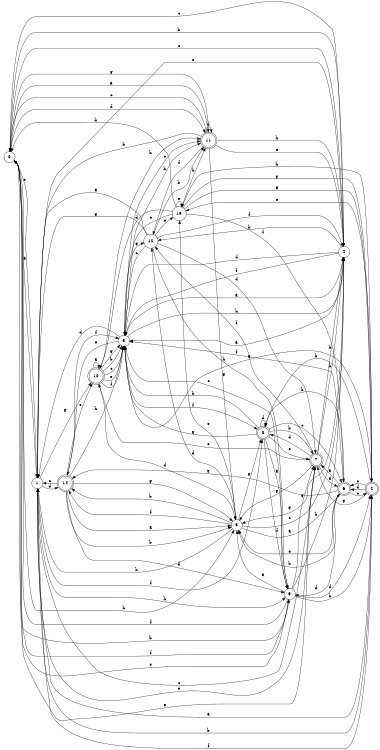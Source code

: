 digraph n12_8 {
__start0 [label="" shape="none"];

rankdir=LR;
size="8,5";

s0 [style="filled", color="black", fillcolor="white" shape="circle", label="0"];
s1 [style="filled", color="black", fillcolor="white" shape="circle", label="1"];
s2 [style="rounded,filled", color="black", fillcolor="white" shape="doublecircle", label="2"];
s3 [style="filled", color="black", fillcolor="white" shape="circle", label="3"];
s4 [style="filled", color="black", fillcolor="white" shape="circle", label="4"];
s5 [style="filled", color="black", fillcolor="white" shape="circle", label="5"];
s6 [style="rounded,filled", color="black", fillcolor="white" shape="doublecircle", label="6"];
s7 [style="rounded,filled", color="black", fillcolor="white" shape="doublecircle", label="7"];
s8 [style="rounded,filled", color="black", fillcolor="white" shape="doublecircle", label="8"];
s9 [style="filled", color="black", fillcolor="white" shape="circle", label="9"];
s10 [style="rounded,filled", color="black", fillcolor="white" shape="doublecircle", label="10"];
s11 [style="rounded,filled", color="black", fillcolor="white" shape="doublecircle", label="11"];
s12 [style="filled", color="black", fillcolor="white" shape="circle", label="12"];
s13 [style="filled", color="black", fillcolor="white" shape="circle", label="13"];
s14 [style="rounded,filled", color="black", fillcolor="white" shape="doublecircle", label="14"];
s0 -> s1 [label="a"];
s0 -> s9 [label="b"];
s0 -> s4 [label="c"];
s0 -> s11 [label="d"];
s0 -> s7 [label="e"];
s0 -> s9 [label="f"];
s0 -> s11 [label="g"];
s0 -> s5 [label="h"];
s1 -> s2 [label="a"];
s1 -> s2 [label="b"];
s1 -> s0 [label="c"];
s1 -> s14 [label="d"];
s1 -> s7 [label="e"];
s1 -> s8 [label="f"];
s1 -> s10 [label="g"];
s1 -> s9 [label="h"];
s2 -> s3 [label="a"];
s2 -> s8 [label="b"];
s2 -> s6 [label="c"];
s2 -> s6 [label="d"];
s2 -> s13 [label="e"];
s2 -> s1 [label="f"];
s2 -> s7 [label="g"];
s2 -> s13 [label="h"];
s3 -> s4 [label="a"];
s3 -> s11 [label="b"];
s3 -> s11 [label="c"];
s3 -> s1 [label="d"];
s3 -> s14 [label="e"];
s3 -> s8 [label="f"];
s3 -> s12 [label="g"];
s3 -> s4 [label="h"];
s4 -> s3 [label="a"];
s4 -> s0 [label="b"];
s4 -> s0 [label="c"];
s4 -> s3 [label="d"];
s4 -> s1 [label="e"];
s4 -> s3 [label="f"];
s4 -> s5 [label="g"];
s4 -> s12 [label="h"];
s5 -> s6 [label="a"];
s5 -> s14 [label="b"];
s5 -> s4 [label="c"];
s5 -> s12 [label="d"];
s5 -> s13 [label="e"];
s5 -> s14 [label="f"];
s5 -> s8 [label="g"];
s5 -> s1 [label="h"];
s6 -> s7 [label="a"];
s6 -> s8 [label="b"];
s6 -> s2 [label="c"];
s6 -> s9 [label="d"];
s6 -> s5 [label="e"];
s6 -> s3 [label="f"];
s6 -> s14 [label="g"];
s6 -> s5 [label="h"];
s7 -> s6 [label="a"];
s7 -> s4 [label="b"];
s7 -> s1 [label="c"];
s7 -> s8 [label="d"];
s7 -> s10 [label="e"];
s7 -> s12 [label="f"];
s7 -> s5 [label="g"];
s7 -> s4 [label="h"];
s8 -> s9 [label="a"];
s8 -> s7 [label="b"];
s8 -> s6 [label="c"];
s8 -> s8 [label="d"];
s8 -> s7 [label="e"];
s8 -> s9 [label="f"];
s8 -> s3 [label="g"];
s8 -> s3 [label="h"];
s9 -> s5 [label="a"];
s9 -> s4 [label="b"];
s9 -> s3 [label="c"];
s9 -> s2 [label="d"];
s9 -> s0 [label="e"];
s9 -> s0 [label="f"];
s9 -> s7 [label="g"];
s9 -> s2 [label="h"];
s10 -> s10 [label="a"];
s10 -> s3 [label="b"];
s10 -> s3 [label="c"];
s10 -> s5 [label="d"];
s10 -> s3 [label="e"];
s10 -> s3 [label="f"];
s10 -> s3 [label="g"];
s10 -> s11 [label="h"];
s11 -> s0 [label="a"];
s11 -> s1 [label="b"];
s11 -> s0 [label="c"];
s11 -> s11 [label="d"];
s11 -> s4 [label="e"];
s11 -> s12 [label="f"];
s11 -> s5 [label="g"];
s11 -> s4 [label="h"];
s12 -> s1 [label="a"];
s12 -> s11 [label="b"];
s12 -> s3 [label="c"];
s12 -> s7 [label="d"];
s12 -> s13 [label="e"];
s12 -> s4 [label="f"];
s12 -> s1 [label="g"];
s12 -> s9 [label="h"];
s13 -> s2 [label="a"];
s13 -> s0 [label="b"];
s13 -> s3 [label="c"];
s13 -> s10 [label="d"];
s13 -> s13 [label="e"];
s13 -> s6 [label="f"];
s13 -> s2 [label="g"];
s13 -> s11 [label="h"];
s14 -> s5 [label="a"];
s14 -> s5 [label="b"];
s14 -> s1 [label="c"];
s14 -> s9 [label="d"];
s14 -> s10 [label="e"];
s14 -> s3 [label="f"];
s14 -> s5 [label="g"];
s14 -> s3 [label="h"];

}